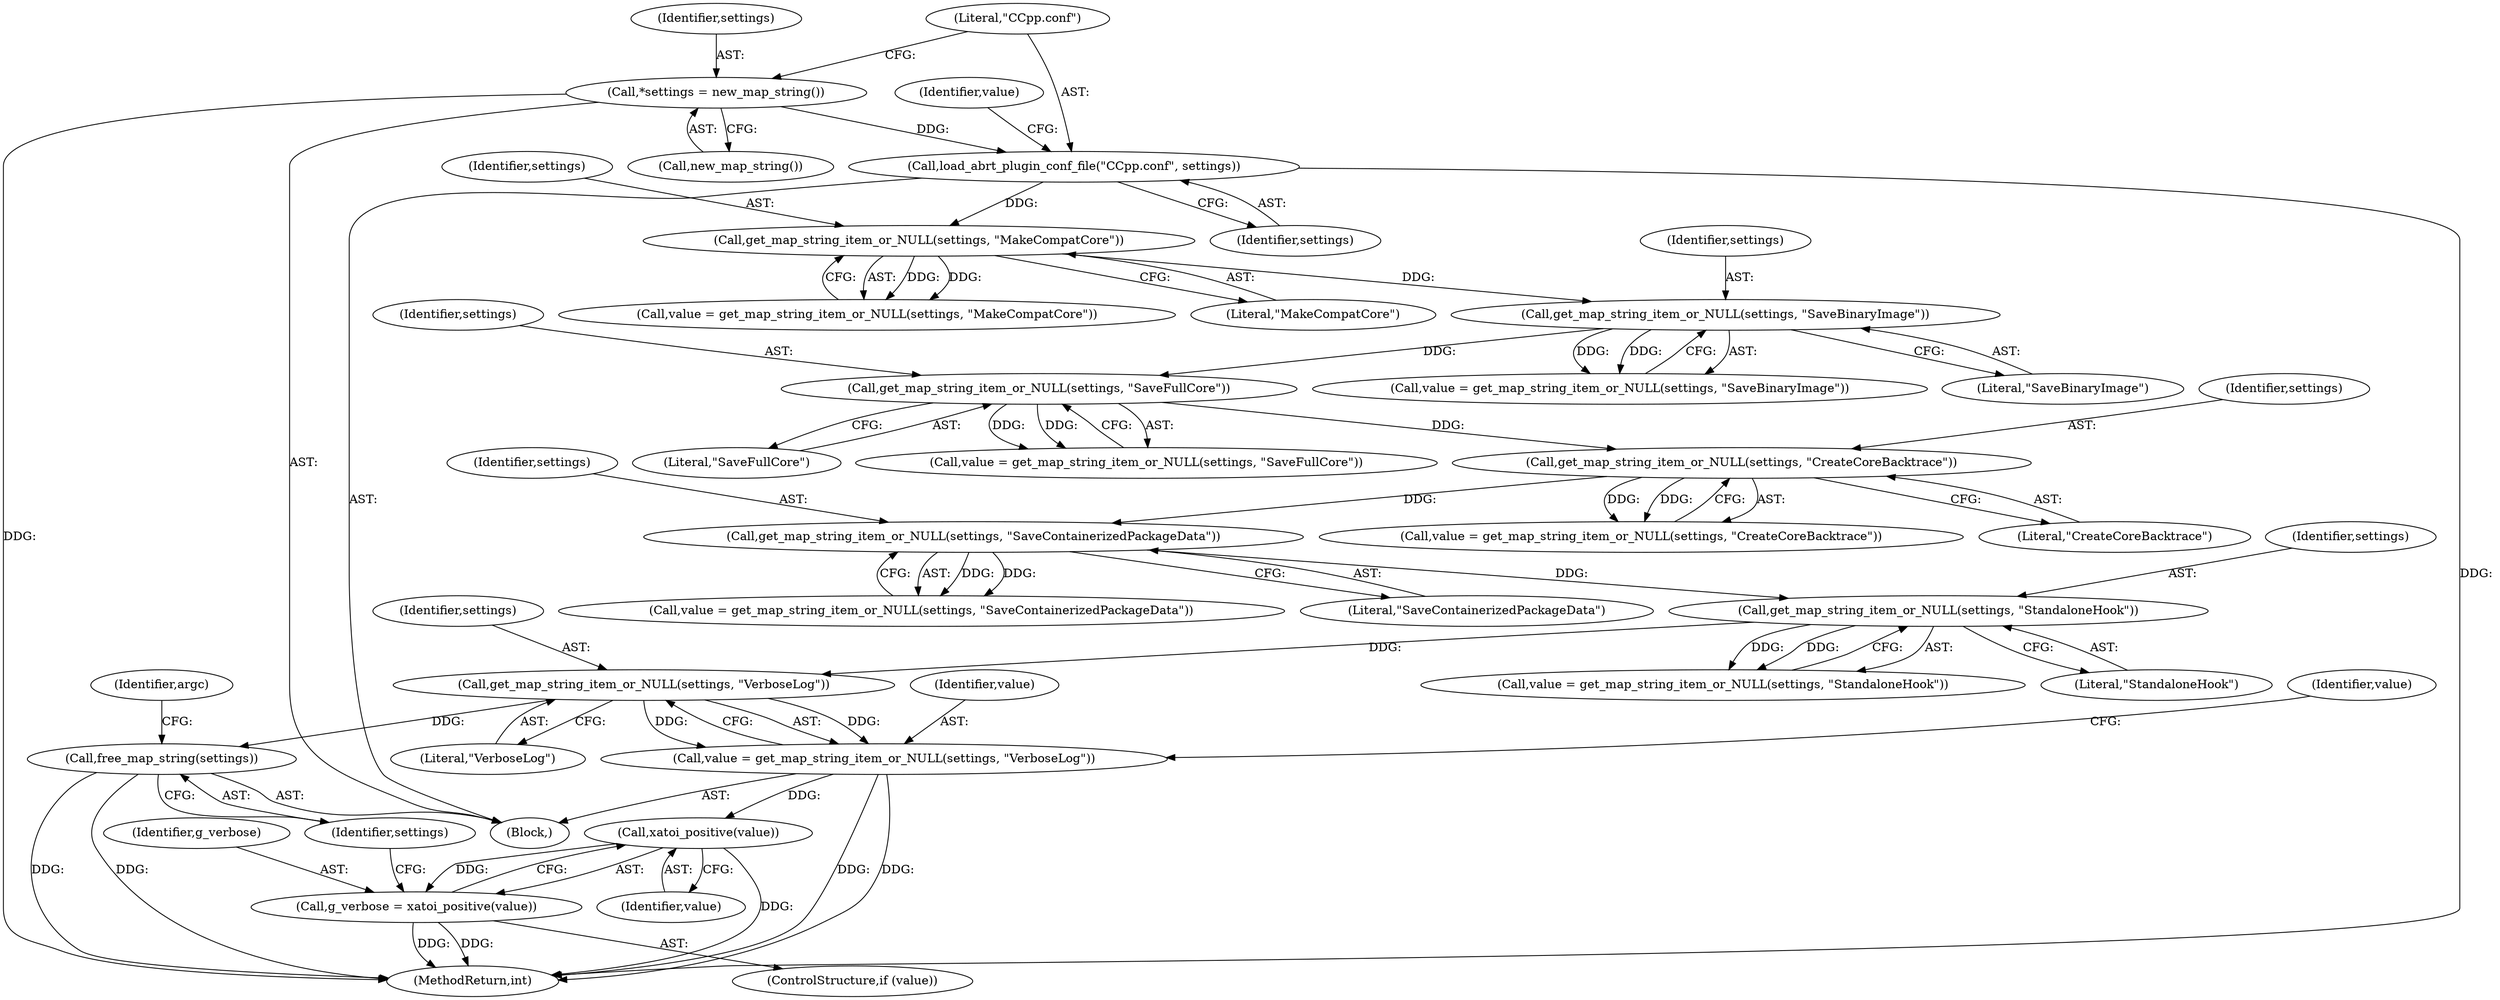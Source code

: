digraph "0_abrt_3c1b60cfa62d39e5fff5a53a5bc53dae189e740e@pointer" {
"1000275" [label="(Call,get_map_string_item_or_NULL(settings, \"VerboseLog\"))"];
"1000264" [label="(Call,get_map_string_item_or_NULL(settings, \"StandaloneHook\"))"];
"1000242" [label="(Call,get_map_string_item_or_NULL(settings, \"SaveContainerizedPackageData\"))"];
"1000230" [label="(Call,get_map_string_item_or_NULL(settings, \"CreateCoreBacktrace\"))"];
"1000218" [label="(Call,get_map_string_item_or_NULL(settings, \"SaveFullCore\"))"];
"1000207" [label="(Call,get_map_string_item_or_NULL(settings, \"SaveBinaryImage\"))"];
"1000196" [label="(Call,get_map_string_item_or_NULL(settings, \"MakeCompatCore\"))"];
"1000190" [label="(Call,load_abrt_plugin_conf_file(\"CCpp.conf\", settings))"];
"1000187" [label="(Call,*settings = new_map_string())"];
"1000273" [label="(Call,value = get_map_string_item_or_NULL(settings, \"VerboseLog\"))"];
"1000282" [label="(Call,xatoi_positive(value))"];
"1000280" [label="(Call,g_verbose = xatoi_positive(value))"];
"1000284" [label="(Call,free_map_string(settings))"];
"1000219" [label="(Identifier,settings)"];
"1000218" [label="(Call,get_map_string_item_or_NULL(settings, \"SaveFullCore\"))"];
"1000274" [label="(Identifier,value)"];
"1000264" [label="(Call,get_map_string_item_or_NULL(settings, \"StandaloneHook\"))"];
"1000232" [label="(Literal,\"CreateCoreBacktrace\")"];
"1000243" [label="(Identifier,settings)"];
"1000207" [label="(Call,get_map_string_item_or_NULL(settings, \"SaveBinaryImage\"))"];
"1000265" [label="(Identifier,settings)"];
"1000282" [label="(Call,xatoi_positive(value))"];
"1000216" [label="(Call,value = get_map_string_item_or_NULL(settings, \"SaveFullCore\"))"];
"1000208" [label="(Identifier,settings)"];
"1000244" [label="(Literal,\"SaveContainerizedPackageData\")"];
"1000266" [label="(Literal,\"StandaloneHook\")"];
"1000283" [label="(Identifier,value)"];
"1000230" [label="(Call,get_map_string_item_or_NULL(settings, \"CreateCoreBacktrace\"))"];
"1000262" [label="(Call,value = get_map_string_item_or_NULL(settings, \"StandaloneHook\"))"];
"1000273" [label="(Call,value = get_map_string_item_or_NULL(settings, \"VerboseLog\"))"];
"1000281" [label="(Identifier,g_verbose)"];
"1000276" [label="(Identifier,settings)"];
"1000189" [label="(Call,new_map_string())"];
"1000289" [label="(Identifier,argc)"];
"1000240" [label="(Call,value = get_map_string_item_or_NULL(settings, \"SaveContainerizedPackageData\"))"];
"1000220" [label="(Literal,\"SaveFullCore\")"];
"1000280" [label="(Call,g_verbose = xatoi_positive(value))"];
"1000185" [label="(Block,)"];
"1000242" [label="(Call,get_map_string_item_or_NULL(settings, \"SaveContainerizedPackageData\"))"];
"1000198" [label="(Literal,\"MakeCompatCore\")"];
"1000284" [label="(Call,free_map_string(settings))"];
"1000209" [label="(Literal,\"SaveBinaryImage\")"];
"1000228" [label="(Call,value = get_map_string_item_or_NULL(settings, \"CreateCoreBacktrace\"))"];
"1000192" [label="(Identifier,settings)"];
"1000196" [label="(Call,get_map_string_item_or_NULL(settings, \"MakeCompatCore\"))"];
"1000191" [label="(Literal,\"CCpp.conf\")"];
"1000194" [label="(Call,value = get_map_string_item_or_NULL(settings, \"MakeCompatCore\"))"];
"1000187" [label="(Call,*settings = new_map_string())"];
"1000190" [label="(Call,load_abrt_plugin_conf_file(\"CCpp.conf\", settings))"];
"1000275" [label="(Call,get_map_string_item_or_NULL(settings, \"VerboseLog\"))"];
"1000188" [label="(Identifier,settings)"];
"1000231" [label="(Identifier,settings)"];
"1000285" [label="(Identifier,settings)"];
"1000278" [label="(ControlStructure,if (value))"];
"1000205" [label="(Call,value = get_map_string_item_or_NULL(settings, \"SaveBinaryImage\"))"];
"1000197" [label="(Identifier,settings)"];
"1000195" [label="(Identifier,value)"];
"1000279" [label="(Identifier,value)"];
"1000277" [label="(Literal,\"VerboseLog\")"];
"1001445" [label="(MethodReturn,int)"];
"1000275" -> "1000273"  [label="AST: "];
"1000275" -> "1000277"  [label="CFG: "];
"1000276" -> "1000275"  [label="AST: "];
"1000277" -> "1000275"  [label="AST: "];
"1000273" -> "1000275"  [label="CFG: "];
"1000275" -> "1000273"  [label="DDG: "];
"1000275" -> "1000273"  [label="DDG: "];
"1000264" -> "1000275"  [label="DDG: "];
"1000275" -> "1000284"  [label="DDG: "];
"1000264" -> "1000262"  [label="AST: "];
"1000264" -> "1000266"  [label="CFG: "];
"1000265" -> "1000264"  [label="AST: "];
"1000266" -> "1000264"  [label="AST: "];
"1000262" -> "1000264"  [label="CFG: "];
"1000264" -> "1000262"  [label="DDG: "];
"1000264" -> "1000262"  [label="DDG: "];
"1000242" -> "1000264"  [label="DDG: "];
"1000242" -> "1000240"  [label="AST: "];
"1000242" -> "1000244"  [label="CFG: "];
"1000243" -> "1000242"  [label="AST: "];
"1000244" -> "1000242"  [label="AST: "];
"1000240" -> "1000242"  [label="CFG: "];
"1000242" -> "1000240"  [label="DDG: "];
"1000242" -> "1000240"  [label="DDG: "];
"1000230" -> "1000242"  [label="DDG: "];
"1000230" -> "1000228"  [label="AST: "];
"1000230" -> "1000232"  [label="CFG: "];
"1000231" -> "1000230"  [label="AST: "];
"1000232" -> "1000230"  [label="AST: "];
"1000228" -> "1000230"  [label="CFG: "];
"1000230" -> "1000228"  [label="DDG: "];
"1000230" -> "1000228"  [label="DDG: "];
"1000218" -> "1000230"  [label="DDG: "];
"1000218" -> "1000216"  [label="AST: "];
"1000218" -> "1000220"  [label="CFG: "];
"1000219" -> "1000218"  [label="AST: "];
"1000220" -> "1000218"  [label="AST: "];
"1000216" -> "1000218"  [label="CFG: "];
"1000218" -> "1000216"  [label="DDG: "];
"1000218" -> "1000216"  [label="DDG: "];
"1000207" -> "1000218"  [label="DDG: "];
"1000207" -> "1000205"  [label="AST: "];
"1000207" -> "1000209"  [label="CFG: "];
"1000208" -> "1000207"  [label="AST: "];
"1000209" -> "1000207"  [label="AST: "];
"1000205" -> "1000207"  [label="CFG: "];
"1000207" -> "1000205"  [label="DDG: "];
"1000207" -> "1000205"  [label="DDG: "];
"1000196" -> "1000207"  [label="DDG: "];
"1000196" -> "1000194"  [label="AST: "];
"1000196" -> "1000198"  [label="CFG: "];
"1000197" -> "1000196"  [label="AST: "];
"1000198" -> "1000196"  [label="AST: "];
"1000194" -> "1000196"  [label="CFG: "];
"1000196" -> "1000194"  [label="DDG: "];
"1000196" -> "1000194"  [label="DDG: "];
"1000190" -> "1000196"  [label="DDG: "];
"1000190" -> "1000185"  [label="AST: "];
"1000190" -> "1000192"  [label="CFG: "];
"1000191" -> "1000190"  [label="AST: "];
"1000192" -> "1000190"  [label="AST: "];
"1000195" -> "1000190"  [label="CFG: "];
"1000190" -> "1001445"  [label="DDG: "];
"1000187" -> "1000190"  [label="DDG: "];
"1000187" -> "1000185"  [label="AST: "];
"1000187" -> "1000189"  [label="CFG: "];
"1000188" -> "1000187"  [label="AST: "];
"1000189" -> "1000187"  [label="AST: "];
"1000191" -> "1000187"  [label="CFG: "];
"1000187" -> "1001445"  [label="DDG: "];
"1000273" -> "1000185"  [label="AST: "];
"1000274" -> "1000273"  [label="AST: "];
"1000279" -> "1000273"  [label="CFG: "];
"1000273" -> "1001445"  [label="DDG: "];
"1000273" -> "1001445"  [label="DDG: "];
"1000273" -> "1000282"  [label="DDG: "];
"1000282" -> "1000280"  [label="AST: "];
"1000282" -> "1000283"  [label="CFG: "];
"1000283" -> "1000282"  [label="AST: "];
"1000280" -> "1000282"  [label="CFG: "];
"1000282" -> "1001445"  [label="DDG: "];
"1000282" -> "1000280"  [label="DDG: "];
"1000280" -> "1000278"  [label="AST: "];
"1000281" -> "1000280"  [label="AST: "];
"1000285" -> "1000280"  [label="CFG: "];
"1000280" -> "1001445"  [label="DDG: "];
"1000280" -> "1001445"  [label="DDG: "];
"1000284" -> "1000185"  [label="AST: "];
"1000284" -> "1000285"  [label="CFG: "];
"1000285" -> "1000284"  [label="AST: "];
"1000289" -> "1000284"  [label="CFG: "];
"1000284" -> "1001445"  [label="DDG: "];
"1000284" -> "1001445"  [label="DDG: "];
}

